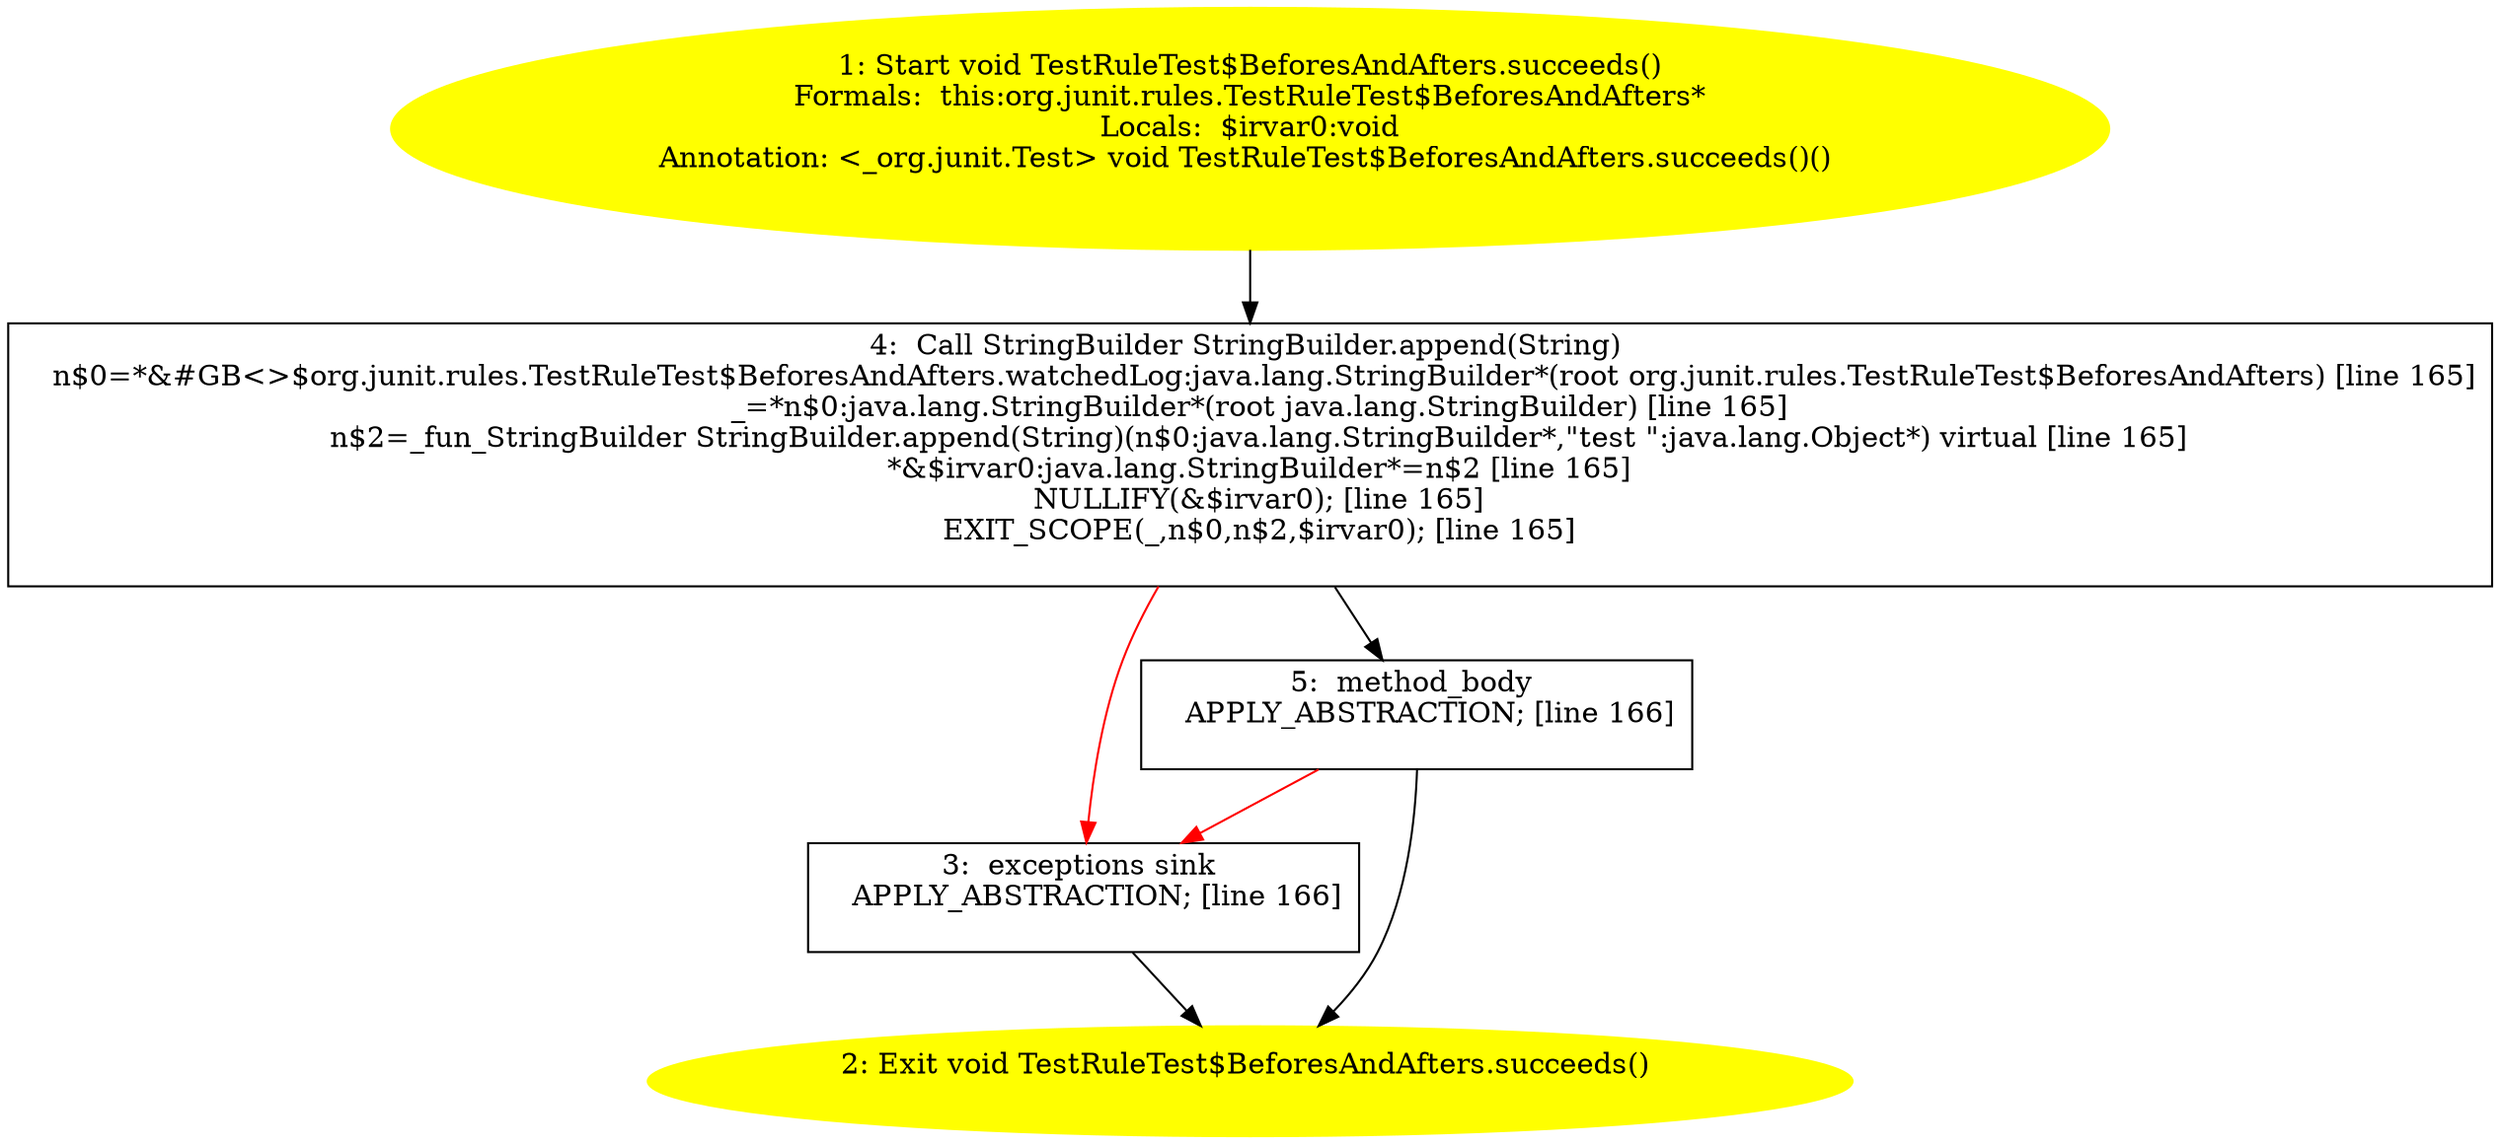 /* @generated */
digraph cfg {
"org.junit.rules.TestRuleTest$BeforesAndAfters.succeeds():void.61398dfb789c7ecebfa78614bbad1c13_1" [label="1: Start void TestRuleTest$BeforesAndAfters.succeeds()\nFormals:  this:org.junit.rules.TestRuleTest$BeforesAndAfters*\nLocals:  $irvar0:void\nAnnotation: <_org.junit.Test> void TestRuleTest$BeforesAndAfters.succeeds()() \n  " color=yellow style=filled]
	

	 "org.junit.rules.TestRuleTest$BeforesAndAfters.succeeds():void.61398dfb789c7ecebfa78614bbad1c13_1" -> "org.junit.rules.TestRuleTest$BeforesAndAfters.succeeds():void.61398dfb789c7ecebfa78614bbad1c13_4" ;
"org.junit.rules.TestRuleTest$BeforesAndAfters.succeeds():void.61398dfb789c7ecebfa78614bbad1c13_2" [label="2: Exit void TestRuleTest$BeforesAndAfters.succeeds() \n  " color=yellow style=filled]
	

"org.junit.rules.TestRuleTest$BeforesAndAfters.succeeds():void.61398dfb789c7ecebfa78614bbad1c13_3" [label="3:  exceptions sink \n   APPLY_ABSTRACTION; [line 166]\n " shape="box"]
	

	 "org.junit.rules.TestRuleTest$BeforesAndAfters.succeeds():void.61398dfb789c7ecebfa78614bbad1c13_3" -> "org.junit.rules.TestRuleTest$BeforesAndAfters.succeeds():void.61398dfb789c7ecebfa78614bbad1c13_2" ;
"org.junit.rules.TestRuleTest$BeforesAndAfters.succeeds():void.61398dfb789c7ecebfa78614bbad1c13_4" [label="4:  Call StringBuilder StringBuilder.append(String) \n   n$0=*&#GB<>$org.junit.rules.TestRuleTest$BeforesAndAfters.watchedLog:java.lang.StringBuilder*(root org.junit.rules.TestRuleTest$BeforesAndAfters) [line 165]\n  _=*n$0:java.lang.StringBuilder*(root java.lang.StringBuilder) [line 165]\n  n$2=_fun_StringBuilder StringBuilder.append(String)(n$0:java.lang.StringBuilder*,\"test \":java.lang.Object*) virtual [line 165]\n  *&$irvar0:java.lang.StringBuilder*=n$2 [line 165]\n  NULLIFY(&$irvar0); [line 165]\n  EXIT_SCOPE(_,n$0,n$2,$irvar0); [line 165]\n " shape="box"]
	

	 "org.junit.rules.TestRuleTest$BeforesAndAfters.succeeds():void.61398dfb789c7ecebfa78614bbad1c13_4" -> "org.junit.rules.TestRuleTest$BeforesAndAfters.succeeds():void.61398dfb789c7ecebfa78614bbad1c13_5" ;
	 "org.junit.rules.TestRuleTest$BeforesAndAfters.succeeds():void.61398dfb789c7ecebfa78614bbad1c13_4" -> "org.junit.rules.TestRuleTest$BeforesAndAfters.succeeds():void.61398dfb789c7ecebfa78614bbad1c13_3" [color="red" ];
"org.junit.rules.TestRuleTest$BeforesAndAfters.succeeds():void.61398dfb789c7ecebfa78614bbad1c13_5" [label="5:  method_body \n   APPLY_ABSTRACTION; [line 166]\n " shape="box"]
	

	 "org.junit.rules.TestRuleTest$BeforesAndAfters.succeeds():void.61398dfb789c7ecebfa78614bbad1c13_5" -> "org.junit.rules.TestRuleTest$BeforesAndAfters.succeeds():void.61398dfb789c7ecebfa78614bbad1c13_2" ;
	 "org.junit.rules.TestRuleTest$BeforesAndAfters.succeeds():void.61398dfb789c7ecebfa78614bbad1c13_5" -> "org.junit.rules.TestRuleTest$BeforesAndAfters.succeeds():void.61398dfb789c7ecebfa78614bbad1c13_3" [color="red" ];
}
